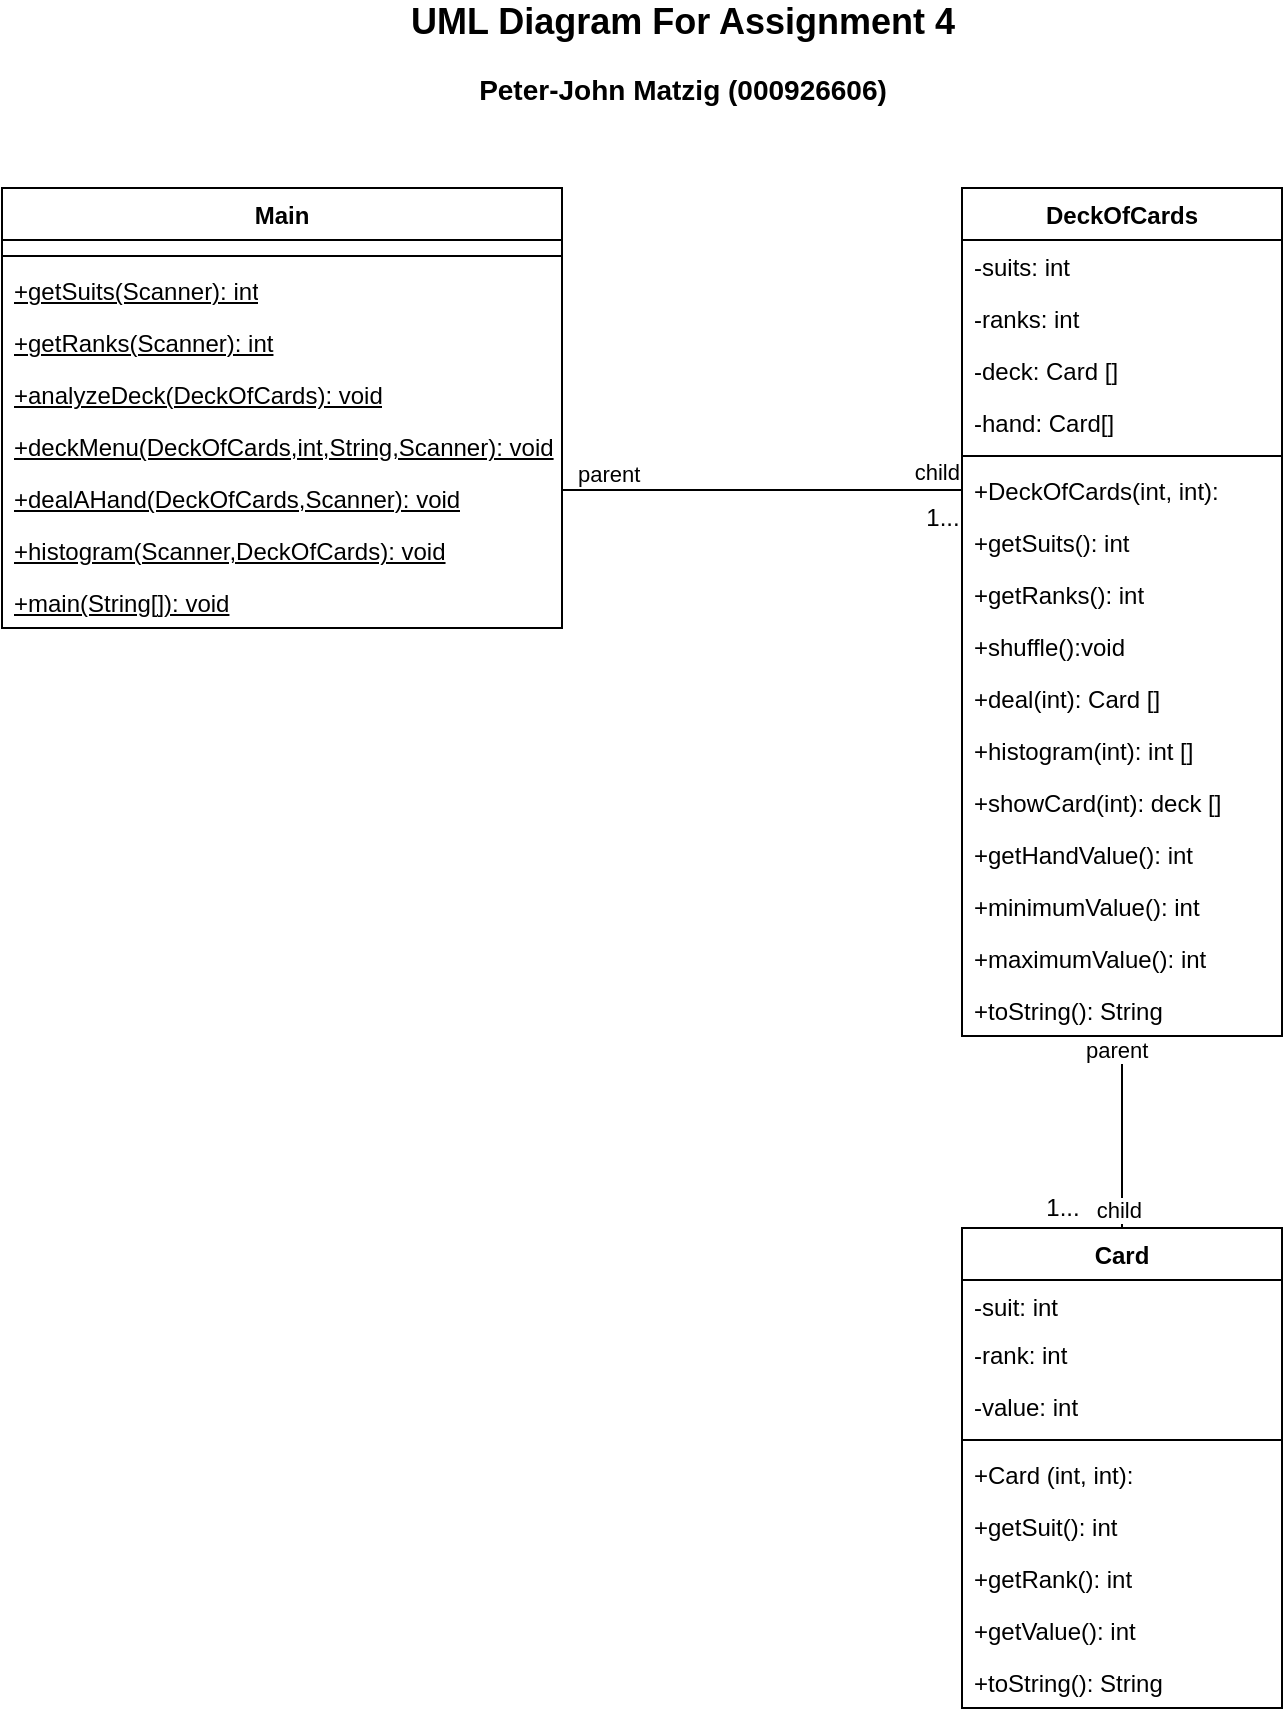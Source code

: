 <mxfile version="23.1.2" type="device">
  <diagram name="Page-1" id="CSxoHJKbeISz_U6__p4D">
    <mxGraphModel dx="1380" dy="1849" grid="1" gridSize="10" guides="1" tooltips="1" connect="1" arrows="1" fold="1" page="1" pageScale="1" pageWidth="850" pageHeight="1100" math="0" shadow="0">
      <root>
        <mxCell id="0" />
        <mxCell id="1" parent="0" />
        <mxCell id="qtlnd3Ya5JI7bro1THqJ-1" value="Main" style="swimlane;fontStyle=1;align=center;verticalAlign=top;childLayout=stackLayout;horizontal=1;startSize=26;horizontalStack=0;resizeParent=1;resizeParentMax=0;resizeLast=0;collapsible=1;marginBottom=0;whiteSpace=wrap;html=1;" vertex="1" parent="1">
          <mxGeometry x="105" y="-1000" width="280" height="220" as="geometry" />
        </mxCell>
        <mxCell id="qtlnd3Ya5JI7bro1THqJ-2" value="-" style="text;strokeColor=none;fillColor=none;align=left;verticalAlign=top;spacingLeft=4;spacingRight=4;overflow=hidden;rotatable=0;points=[[0,0.5],[1,0.5]];portConstraint=eastwest;whiteSpace=wrap;html=1;" vertex="1" parent="qtlnd3Ya5JI7bro1THqJ-1">
          <mxGeometry y="26" width="280" height="4" as="geometry" />
        </mxCell>
        <mxCell id="qtlnd3Ya5JI7bro1THqJ-3" value="" style="line;strokeWidth=1;fillColor=none;align=left;verticalAlign=middle;spacingTop=-1;spacingLeft=3;spacingRight=3;rotatable=0;labelPosition=right;points=[];portConstraint=eastwest;strokeColor=inherit;" vertex="1" parent="qtlnd3Ya5JI7bro1THqJ-1">
          <mxGeometry y="30" width="280" height="8" as="geometry" />
        </mxCell>
        <mxCell id="qtlnd3Ya5JI7bro1THqJ-4" value="&lt;u&gt;+getSuits(Scanner): int&lt;/u&gt;" style="text;strokeColor=none;fillColor=none;align=left;verticalAlign=top;spacingLeft=4;spacingRight=4;overflow=hidden;rotatable=0;points=[[0,0.5],[1,0.5]];portConstraint=eastwest;whiteSpace=wrap;html=1;" vertex="1" parent="qtlnd3Ya5JI7bro1THqJ-1">
          <mxGeometry y="38" width="280" height="26" as="geometry" />
        </mxCell>
        <mxCell id="qtlnd3Ya5JI7bro1THqJ-54" value="&lt;u&gt;+getRanks(Scanner): int&lt;/u&gt;" style="text;strokeColor=none;fillColor=none;align=left;verticalAlign=top;spacingLeft=4;spacingRight=4;overflow=hidden;rotatable=0;points=[[0,0.5],[1,0.5]];portConstraint=eastwest;whiteSpace=wrap;html=1;" vertex="1" parent="qtlnd3Ya5JI7bro1THqJ-1">
          <mxGeometry y="64" width="280" height="26" as="geometry" />
        </mxCell>
        <mxCell id="qtlnd3Ya5JI7bro1THqJ-55" value="&lt;u&gt;+analyzeDeck(DeckOfCards): void&lt;/u&gt;" style="text;strokeColor=none;fillColor=none;align=left;verticalAlign=top;spacingLeft=4;spacingRight=4;overflow=hidden;rotatable=0;points=[[0,0.5],[1,0.5]];portConstraint=eastwest;whiteSpace=wrap;html=1;" vertex="1" parent="qtlnd3Ya5JI7bro1THqJ-1">
          <mxGeometry y="90" width="280" height="26" as="geometry" />
        </mxCell>
        <mxCell id="qtlnd3Ya5JI7bro1THqJ-56" value="&lt;u&gt;+deckMenu(DeckOfCards,int,String,Scanner): void&lt;/u&gt;" style="text;strokeColor=none;fillColor=none;align=left;verticalAlign=top;spacingLeft=4;spacingRight=4;overflow=hidden;rotatable=0;points=[[0,0.5],[1,0.5]];portConstraint=eastwest;whiteSpace=wrap;html=1;" vertex="1" parent="qtlnd3Ya5JI7bro1THqJ-1">
          <mxGeometry y="116" width="280" height="26" as="geometry" />
        </mxCell>
        <mxCell id="qtlnd3Ya5JI7bro1THqJ-57" value="&lt;u&gt;+dealAHand(DeckOfCards,Scanner): void&lt;/u&gt;" style="text;strokeColor=none;fillColor=none;align=left;verticalAlign=top;spacingLeft=4;spacingRight=4;overflow=hidden;rotatable=0;points=[[0,0.5],[1,0.5]];portConstraint=eastwest;whiteSpace=wrap;html=1;" vertex="1" parent="qtlnd3Ya5JI7bro1THqJ-1">
          <mxGeometry y="142" width="280" height="26" as="geometry" />
        </mxCell>
        <mxCell id="qtlnd3Ya5JI7bro1THqJ-58" value="&lt;u&gt;+histogram(Scanner,DeckOfCards): void&lt;/u&gt;" style="text;strokeColor=none;fillColor=none;align=left;verticalAlign=top;spacingLeft=4;spacingRight=4;overflow=hidden;rotatable=0;points=[[0,0.5],[1,0.5]];portConstraint=eastwest;whiteSpace=wrap;html=1;" vertex="1" parent="qtlnd3Ya5JI7bro1THqJ-1">
          <mxGeometry y="168" width="280" height="26" as="geometry" />
        </mxCell>
        <mxCell id="qtlnd3Ya5JI7bro1THqJ-59" value="&lt;u&gt;+main(String[]): void&lt;/u&gt;" style="text;strokeColor=none;fillColor=none;align=left;verticalAlign=top;spacingLeft=4;spacingRight=4;overflow=hidden;rotatable=0;points=[[0,0.5],[1,0.5]];portConstraint=eastwest;whiteSpace=wrap;html=1;" vertex="1" parent="qtlnd3Ya5JI7bro1THqJ-1">
          <mxGeometry y="194" width="280" height="26" as="geometry" />
        </mxCell>
        <mxCell id="qtlnd3Ya5JI7bro1THqJ-8" value="DeckOfCards" style="swimlane;fontStyle=1;align=center;verticalAlign=top;childLayout=stackLayout;horizontal=1;startSize=26;horizontalStack=0;resizeParent=1;resizeParentMax=0;resizeLast=0;collapsible=1;marginBottom=0;whiteSpace=wrap;html=1;" vertex="1" parent="1">
          <mxGeometry x="585" y="-1000" width="160" height="424" as="geometry" />
        </mxCell>
        <mxCell id="qtlnd3Ya5JI7bro1THqJ-9" value="-suits: int" style="text;strokeColor=none;fillColor=none;align=left;verticalAlign=top;spacingLeft=4;spacingRight=4;overflow=hidden;rotatable=0;points=[[0,0.5],[1,0.5]];portConstraint=eastwest;whiteSpace=wrap;html=1;" vertex="1" parent="qtlnd3Ya5JI7bro1THqJ-8">
          <mxGeometry y="26" width="160" height="26" as="geometry" />
        </mxCell>
        <mxCell id="qtlnd3Ya5JI7bro1THqJ-44" value="-ranks: int" style="text;strokeColor=none;fillColor=none;align=left;verticalAlign=top;spacingLeft=4;spacingRight=4;overflow=hidden;rotatable=0;points=[[0,0.5],[1,0.5]];portConstraint=eastwest;whiteSpace=wrap;html=1;" vertex="1" parent="qtlnd3Ya5JI7bro1THqJ-8">
          <mxGeometry y="52" width="160" height="26" as="geometry" />
        </mxCell>
        <mxCell id="qtlnd3Ya5JI7bro1THqJ-43" value="-deck: Card []" style="text;strokeColor=none;fillColor=none;align=left;verticalAlign=top;spacingLeft=4;spacingRight=4;overflow=hidden;rotatable=0;points=[[0,0.5],[1,0.5]];portConstraint=eastwest;whiteSpace=wrap;html=1;" vertex="1" parent="qtlnd3Ya5JI7bro1THqJ-8">
          <mxGeometry y="78" width="160" height="26" as="geometry" />
        </mxCell>
        <mxCell id="qtlnd3Ya5JI7bro1THqJ-42" value="-hand: Card[]" style="text;strokeColor=none;fillColor=none;align=left;verticalAlign=top;spacingLeft=4;spacingRight=4;overflow=hidden;rotatable=0;points=[[0,0.5],[1,0.5]];portConstraint=eastwest;whiteSpace=wrap;html=1;" vertex="1" parent="qtlnd3Ya5JI7bro1THqJ-8">
          <mxGeometry y="104" width="160" height="26" as="geometry" />
        </mxCell>
        <mxCell id="qtlnd3Ya5JI7bro1THqJ-10" value="" style="line;strokeWidth=1;fillColor=none;align=left;verticalAlign=middle;spacingTop=-1;spacingLeft=3;spacingRight=3;rotatable=0;labelPosition=right;points=[];portConstraint=eastwest;strokeColor=inherit;" vertex="1" parent="qtlnd3Ya5JI7bro1THqJ-8">
          <mxGeometry y="130" width="160" height="8" as="geometry" />
        </mxCell>
        <mxCell id="qtlnd3Ya5JI7bro1THqJ-11" value="+DeckOfCards(int, int):" style="text;strokeColor=none;fillColor=none;align=left;verticalAlign=top;spacingLeft=4;spacingRight=4;overflow=hidden;rotatable=0;points=[[0,0.5],[1,0.5]];portConstraint=eastwest;whiteSpace=wrap;html=1;" vertex="1" parent="qtlnd3Ya5JI7bro1THqJ-8">
          <mxGeometry y="138" width="160" height="26" as="geometry" />
        </mxCell>
        <mxCell id="qtlnd3Ya5JI7bro1THqJ-41" value="+getSuits(): int" style="text;strokeColor=none;fillColor=none;align=left;verticalAlign=top;spacingLeft=4;spacingRight=4;overflow=hidden;rotatable=0;points=[[0,0.5],[1,0.5]];portConstraint=eastwest;whiteSpace=wrap;html=1;" vertex="1" parent="qtlnd3Ya5JI7bro1THqJ-8">
          <mxGeometry y="164" width="160" height="26" as="geometry" />
        </mxCell>
        <mxCell id="qtlnd3Ya5JI7bro1THqJ-46" value="+getRanks(): int" style="text;strokeColor=none;fillColor=none;align=left;verticalAlign=top;spacingLeft=4;spacingRight=4;overflow=hidden;rotatable=0;points=[[0,0.5],[1,0.5]];portConstraint=eastwest;whiteSpace=wrap;html=1;" vertex="1" parent="qtlnd3Ya5JI7bro1THqJ-8">
          <mxGeometry y="190" width="160" height="26" as="geometry" />
        </mxCell>
        <mxCell id="qtlnd3Ya5JI7bro1THqJ-45" value="+shuffle():void" style="text;strokeColor=none;fillColor=none;align=left;verticalAlign=top;spacingLeft=4;spacingRight=4;overflow=hidden;rotatable=0;points=[[0,0.5],[1,0.5]];portConstraint=eastwest;whiteSpace=wrap;html=1;" vertex="1" parent="qtlnd3Ya5JI7bro1THqJ-8">
          <mxGeometry y="216" width="160" height="26" as="geometry" />
        </mxCell>
        <mxCell id="qtlnd3Ya5JI7bro1THqJ-47" value="+deal(int): Card []" style="text;strokeColor=none;fillColor=none;align=left;verticalAlign=top;spacingLeft=4;spacingRight=4;overflow=hidden;rotatable=0;points=[[0,0.5],[1,0.5]];portConstraint=eastwest;whiteSpace=wrap;html=1;" vertex="1" parent="qtlnd3Ya5JI7bro1THqJ-8">
          <mxGeometry y="242" width="160" height="26" as="geometry" />
        </mxCell>
        <mxCell id="qtlnd3Ya5JI7bro1THqJ-50" value="+histogram(int): int []" style="text;strokeColor=none;fillColor=none;align=left;verticalAlign=top;spacingLeft=4;spacingRight=4;overflow=hidden;rotatable=0;points=[[0,0.5],[1,0.5]];portConstraint=eastwest;whiteSpace=wrap;html=1;" vertex="1" parent="qtlnd3Ya5JI7bro1THqJ-8">
          <mxGeometry y="268" width="160" height="26" as="geometry" />
        </mxCell>
        <mxCell id="qtlnd3Ya5JI7bro1THqJ-49" value="+showCard(int): deck []" style="text;strokeColor=none;fillColor=none;align=left;verticalAlign=top;spacingLeft=4;spacingRight=4;overflow=hidden;rotatable=0;points=[[0,0.5],[1,0.5]];portConstraint=eastwest;whiteSpace=wrap;html=1;" vertex="1" parent="qtlnd3Ya5JI7bro1THqJ-8">
          <mxGeometry y="294" width="160" height="26" as="geometry" />
        </mxCell>
        <mxCell id="qtlnd3Ya5JI7bro1THqJ-48" value="+getHandValue(): int" style="text;strokeColor=none;fillColor=none;align=left;verticalAlign=top;spacingLeft=4;spacingRight=4;overflow=hidden;rotatable=0;points=[[0,0.5],[1,0.5]];portConstraint=eastwest;whiteSpace=wrap;html=1;" vertex="1" parent="qtlnd3Ya5JI7bro1THqJ-8">
          <mxGeometry y="320" width="160" height="26" as="geometry" />
        </mxCell>
        <mxCell id="qtlnd3Ya5JI7bro1THqJ-51" value="+minimumValue(): int" style="text;strokeColor=none;fillColor=none;align=left;verticalAlign=top;spacingLeft=4;spacingRight=4;overflow=hidden;rotatable=0;points=[[0,0.5],[1,0.5]];portConstraint=eastwest;whiteSpace=wrap;html=1;" vertex="1" parent="qtlnd3Ya5JI7bro1THqJ-8">
          <mxGeometry y="346" width="160" height="26" as="geometry" />
        </mxCell>
        <mxCell id="qtlnd3Ya5JI7bro1THqJ-52" value="+maximumValue(): int" style="text;strokeColor=none;fillColor=none;align=left;verticalAlign=top;spacingLeft=4;spacingRight=4;overflow=hidden;rotatable=0;points=[[0,0.5],[1,0.5]];portConstraint=eastwest;whiteSpace=wrap;html=1;" vertex="1" parent="qtlnd3Ya5JI7bro1THqJ-8">
          <mxGeometry y="372" width="160" height="26" as="geometry" />
        </mxCell>
        <mxCell id="qtlnd3Ya5JI7bro1THqJ-53" value="+toString(): String" style="text;strokeColor=none;fillColor=none;align=left;verticalAlign=top;spacingLeft=4;spacingRight=4;overflow=hidden;rotatable=0;points=[[0,0.5],[1,0.5]];portConstraint=eastwest;whiteSpace=wrap;html=1;" vertex="1" parent="qtlnd3Ya5JI7bro1THqJ-8">
          <mxGeometry y="398" width="160" height="26" as="geometry" />
        </mxCell>
        <mxCell id="qtlnd3Ya5JI7bro1THqJ-25" value="Card" style="swimlane;fontStyle=1;align=center;verticalAlign=top;childLayout=stackLayout;horizontal=1;startSize=26;horizontalStack=0;resizeParent=1;resizeParentMax=0;resizeLast=0;collapsible=1;marginBottom=0;whiteSpace=wrap;html=1;" vertex="1" parent="1">
          <mxGeometry x="585" y="-480" width="160" height="240" as="geometry" />
        </mxCell>
        <mxCell id="qtlnd3Ya5JI7bro1THqJ-26" value="-suit: int&lt;br&gt;" style="text;strokeColor=none;fillColor=none;align=left;verticalAlign=top;spacingLeft=4;spacingRight=4;overflow=hidden;rotatable=0;points=[[0,0.5],[1,0.5]];portConstraint=eastwest;whiteSpace=wrap;html=1;" vertex="1" parent="qtlnd3Ya5JI7bro1THqJ-25">
          <mxGeometry y="26" width="160" height="24" as="geometry" />
        </mxCell>
        <mxCell id="qtlnd3Ya5JI7bro1THqJ-35" value="-rank: int" style="text;strokeColor=none;fillColor=none;align=left;verticalAlign=top;spacingLeft=4;spacingRight=4;overflow=hidden;rotatable=0;points=[[0,0.5],[1,0.5]];portConstraint=eastwest;whiteSpace=wrap;html=1;" vertex="1" parent="qtlnd3Ya5JI7bro1THqJ-25">
          <mxGeometry y="50" width="160" height="26" as="geometry" />
        </mxCell>
        <mxCell id="qtlnd3Ya5JI7bro1THqJ-36" value="-value: int" style="text;strokeColor=none;fillColor=none;align=left;verticalAlign=top;spacingLeft=4;spacingRight=4;overflow=hidden;rotatable=0;points=[[0,0.5],[1,0.5]];portConstraint=eastwest;whiteSpace=wrap;html=1;" vertex="1" parent="qtlnd3Ya5JI7bro1THqJ-25">
          <mxGeometry y="76" width="160" height="26" as="geometry" />
        </mxCell>
        <mxCell id="qtlnd3Ya5JI7bro1THqJ-27" value="" style="line;strokeWidth=1;fillColor=none;align=left;verticalAlign=middle;spacingTop=-1;spacingLeft=3;spacingRight=3;rotatable=0;labelPosition=right;points=[];portConstraint=eastwest;strokeColor=inherit;" vertex="1" parent="qtlnd3Ya5JI7bro1THqJ-25">
          <mxGeometry y="102" width="160" height="8" as="geometry" />
        </mxCell>
        <mxCell id="qtlnd3Ya5JI7bro1THqJ-28" value="+Card (int, int):&amp;nbsp;" style="text;strokeColor=none;fillColor=none;align=left;verticalAlign=top;spacingLeft=4;spacingRight=4;overflow=hidden;rotatable=0;points=[[0,0.5],[1,0.5]];portConstraint=eastwest;whiteSpace=wrap;html=1;" vertex="1" parent="qtlnd3Ya5JI7bro1THqJ-25">
          <mxGeometry y="110" width="160" height="26" as="geometry" />
        </mxCell>
        <mxCell id="qtlnd3Ya5JI7bro1THqJ-37" value="+getSuit(): int" style="text;strokeColor=none;fillColor=none;align=left;verticalAlign=top;spacingLeft=4;spacingRight=4;overflow=hidden;rotatable=0;points=[[0,0.5],[1,0.5]];portConstraint=eastwest;whiteSpace=wrap;html=1;" vertex="1" parent="qtlnd3Ya5JI7bro1THqJ-25">
          <mxGeometry y="136" width="160" height="26" as="geometry" />
        </mxCell>
        <mxCell id="qtlnd3Ya5JI7bro1THqJ-38" value="+getRank(): int" style="text;strokeColor=none;fillColor=none;align=left;verticalAlign=top;spacingLeft=4;spacingRight=4;overflow=hidden;rotatable=0;points=[[0,0.5],[1,0.5]];portConstraint=eastwest;whiteSpace=wrap;html=1;" vertex="1" parent="qtlnd3Ya5JI7bro1THqJ-25">
          <mxGeometry y="162" width="160" height="26" as="geometry" />
        </mxCell>
        <mxCell id="qtlnd3Ya5JI7bro1THqJ-39" value="+getValue(): int" style="text;strokeColor=none;fillColor=none;align=left;verticalAlign=top;spacingLeft=4;spacingRight=4;overflow=hidden;rotatable=0;points=[[0,0.5],[1,0.5]];portConstraint=eastwest;whiteSpace=wrap;html=1;" vertex="1" parent="qtlnd3Ya5JI7bro1THqJ-25">
          <mxGeometry y="188" width="160" height="26" as="geometry" />
        </mxCell>
        <mxCell id="qtlnd3Ya5JI7bro1THqJ-40" value="+toString(): String" style="text;strokeColor=none;fillColor=none;align=left;verticalAlign=top;spacingLeft=4;spacingRight=4;overflow=hidden;rotatable=0;points=[[0,0.5],[1,0.5]];portConstraint=eastwest;whiteSpace=wrap;html=1;" vertex="1" parent="qtlnd3Ya5JI7bro1THqJ-25">
          <mxGeometry y="214" width="160" height="26" as="geometry" />
        </mxCell>
        <mxCell id="qtlnd3Ya5JI7bro1THqJ-63" value="" style="endArrow=none;html=1;edgeStyle=orthogonalEdgeStyle;rounded=0;entryX=0;entryY=0.5;entryDx=0;entryDy=0;exitX=1;exitY=0.346;exitDx=0;exitDy=0;exitPerimeter=0;" edge="1" parent="1" source="qtlnd3Ya5JI7bro1THqJ-57" target="qtlnd3Ya5JI7bro1THqJ-11">
          <mxGeometry relative="1" as="geometry">
            <mxPoint x="415" y="-850" as="sourcePoint" />
            <mxPoint x="565" y="-840" as="targetPoint" />
          </mxGeometry>
        </mxCell>
        <mxCell id="qtlnd3Ya5JI7bro1THqJ-64" value="parent" style="edgeLabel;resizable=0;html=1;align=left;verticalAlign=bottom;" connectable="0" vertex="1" parent="qtlnd3Ya5JI7bro1THqJ-63">
          <mxGeometry x="-1" relative="1" as="geometry">
            <mxPoint x="6" y="1" as="offset" />
          </mxGeometry>
        </mxCell>
        <mxCell id="qtlnd3Ya5JI7bro1THqJ-65" value="child" style="edgeLabel;resizable=0;html=1;align=right;verticalAlign=bottom;" connectable="0" vertex="1" parent="qtlnd3Ya5JI7bro1THqJ-63">
          <mxGeometry x="1" relative="1" as="geometry" />
        </mxCell>
        <mxCell id="qtlnd3Ya5JI7bro1THqJ-70" value="1...&lt;br&gt;" style="text;html=1;align=center;verticalAlign=middle;resizable=0;points=[];autosize=1;strokeColor=none;fillColor=none;" vertex="1" parent="1">
          <mxGeometry x="555" y="-850" width="40" height="30" as="geometry" />
        </mxCell>
        <mxCell id="qtlnd3Ya5JI7bro1THqJ-71" value="" style="endArrow=none;html=1;edgeStyle=orthogonalEdgeStyle;rounded=0;exitX=0.5;exitY=1.038;exitDx=0;exitDy=0;exitPerimeter=0;entryX=0.5;entryY=0;entryDx=0;entryDy=0;" edge="1" parent="1" source="qtlnd3Ya5JI7bro1THqJ-53" target="qtlnd3Ya5JI7bro1THqJ-25">
          <mxGeometry relative="1" as="geometry">
            <mxPoint x="595" y="-520" as="sourcePoint" />
            <mxPoint x="755" y="-520" as="targetPoint" />
          </mxGeometry>
        </mxCell>
        <mxCell id="qtlnd3Ya5JI7bro1THqJ-72" value="parent" style="edgeLabel;resizable=0;html=1;align=left;verticalAlign=bottom;" connectable="0" vertex="1" parent="qtlnd3Ya5JI7bro1THqJ-71">
          <mxGeometry x="-1" relative="1" as="geometry">
            <mxPoint x="-20" y="15" as="offset" />
          </mxGeometry>
        </mxCell>
        <mxCell id="qtlnd3Ya5JI7bro1THqJ-73" value="child" style="edgeLabel;resizable=0;html=1;align=right;verticalAlign=bottom;" connectable="0" vertex="1" parent="qtlnd3Ya5JI7bro1THqJ-71">
          <mxGeometry x="1" relative="1" as="geometry">
            <mxPoint x="10" as="offset" />
          </mxGeometry>
        </mxCell>
        <mxCell id="qtlnd3Ya5JI7bro1THqJ-74" value="1...&lt;br&gt;" style="text;html=1;align=center;verticalAlign=middle;resizable=0;points=[];autosize=1;strokeColor=none;fillColor=none;" vertex="1" parent="1">
          <mxGeometry x="615" y="-505" width="40" height="30" as="geometry" />
        </mxCell>
        <mxCell id="qtlnd3Ya5JI7bro1THqJ-75" value="&lt;font style=&quot;font-size: 18px;&quot;&gt;UML Diagram For Assignment 4&lt;br&gt;&lt;/font&gt;&lt;br&gt;&lt;font style=&quot;font-size: 14px;&quot;&gt;Peter-John Matzig (000926606)&lt;/font&gt;" style="text;align=center;fontStyle=1;verticalAlign=middle;spacingLeft=3;spacingRight=3;strokeColor=none;rotatable=0;points=[[0,0.5],[1,0.5]];portConstraint=eastwest;html=1;" vertex="1" parent="1">
          <mxGeometry x="405" y="-1080" width="80" height="26" as="geometry" />
        </mxCell>
      </root>
    </mxGraphModel>
  </diagram>
</mxfile>
